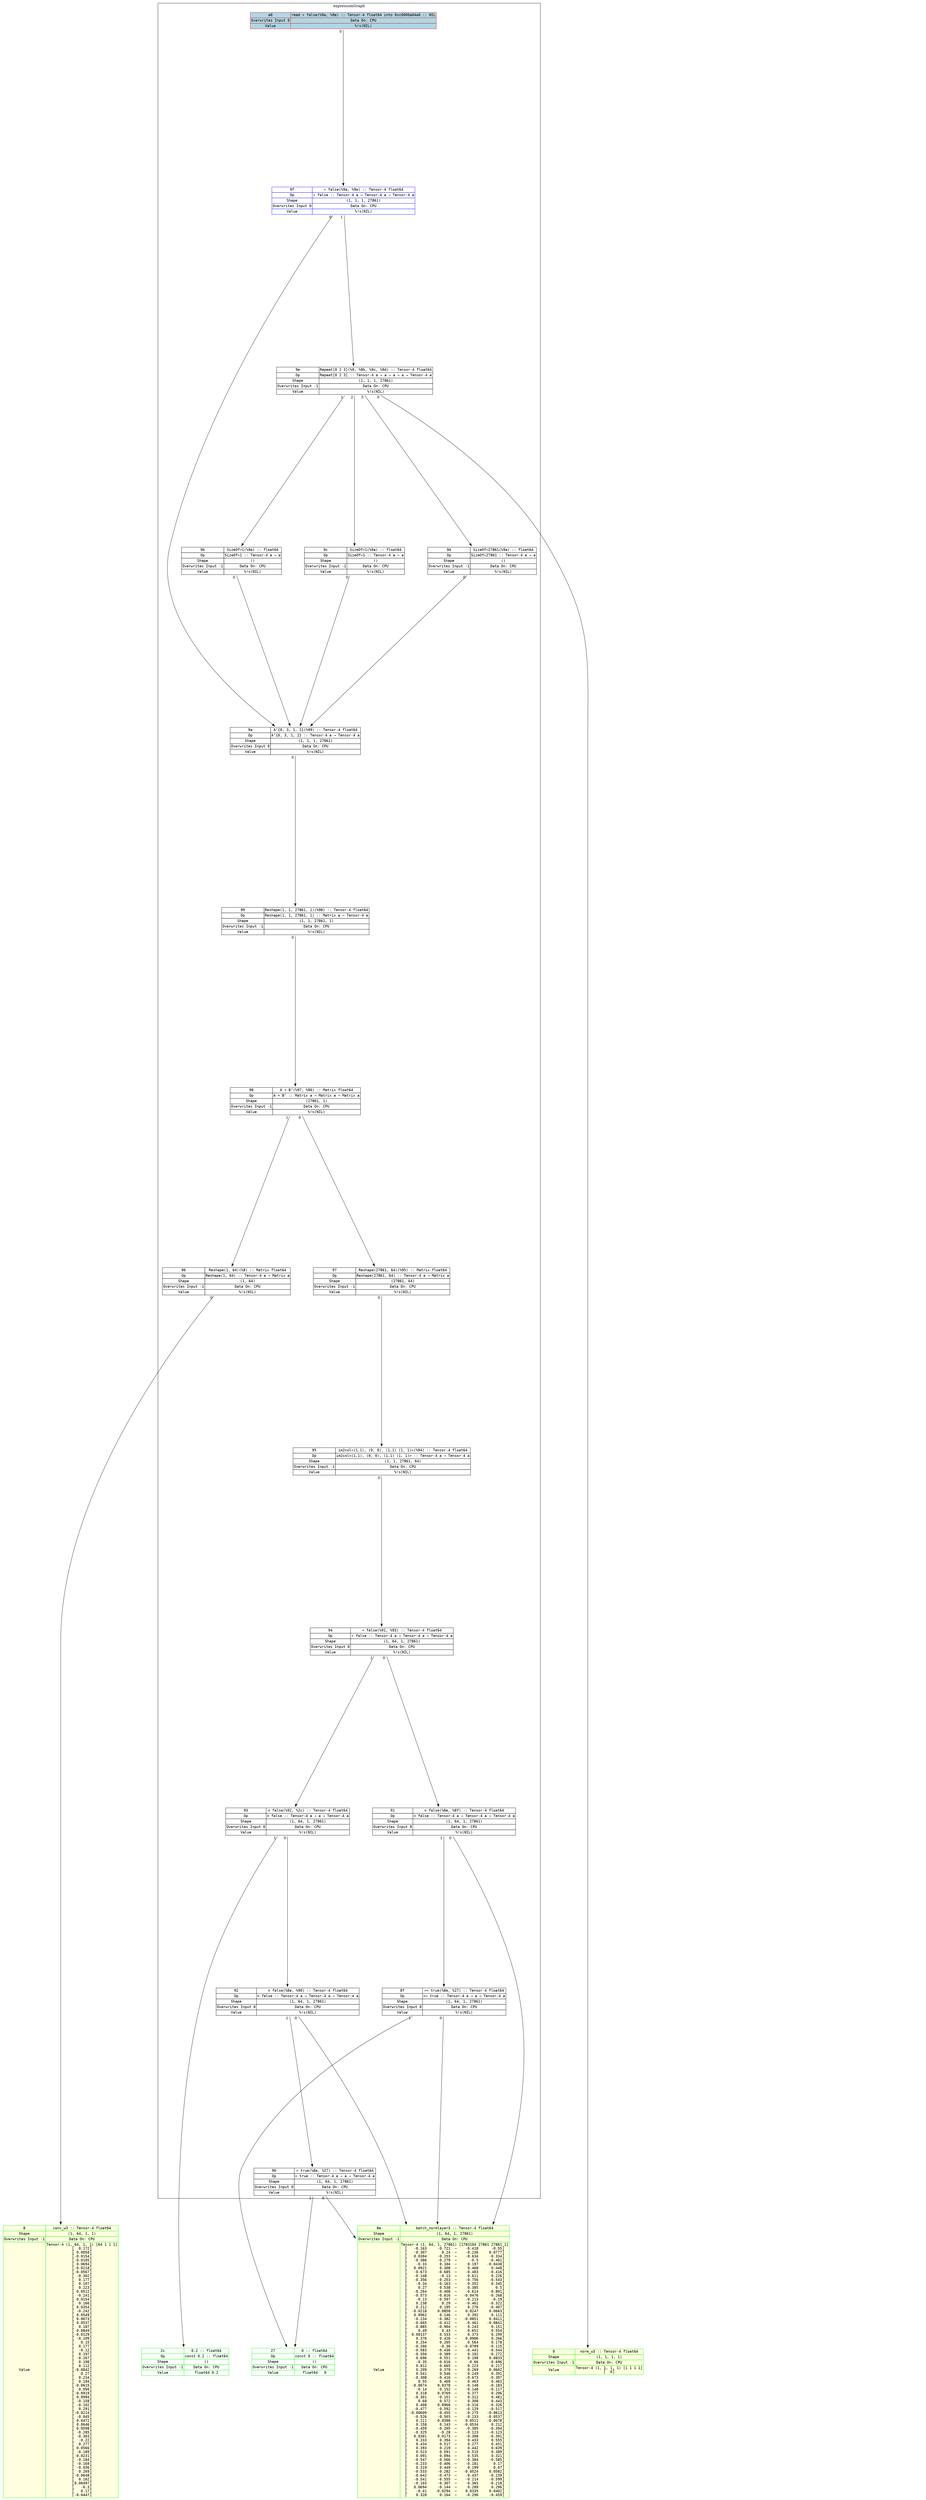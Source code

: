 digraph fullGraph {
	nodesep=1;
	nslimit=3;
	rankdir=TB;
	ranksep="1.5 equally";
	Node_0xc00b7acd20:Node_0xc00b7acd20:anchor->Node_0xc00b7acb60:Node_0xc00b7acb60:anchor[ labelfloat=false, taillabel=" 0 " ];
	Node_0xc00b7acd20:Node_0xc00b7acd20:anchor->Node_0xc000135180:Node_0xc000135180:anchor[ labelfloat=false, taillabel=" 1 " ];
	Node_0xc00b7ace00:Node_0xc00b7ace00:anchor->Node_0xc00b7acb60:Node_0xc00b7acb60:anchor[ labelfloat=false, taillabel=" 0 " ];
	Node_0xc00b7ace00:Node_0xc00b7ace00:anchor->Node_0xc000135180:Node_0xc000135180:anchor[ labelfloat=false, taillabel=" 1 " ];
	Node_0xc00b7acee0:Node_0xc00b7acee0:anchor->Node_0xc00b7acb60:Node_0xc00b7acb60:anchor[ labelfloat=false, taillabel=" 0 " ];
	Node_0xc00b7acee0:Node_0xc00b7acee0:anchor->Node_0xc00b7acd20:Node_0xc00b7acd20:anchor[ labelfloat=false, taillabel=" 1 " ];
	Node_0xc00b7acfc0:Node_0xc00b7acfc0:anchor->Node_0xc00b7acb60:Node_0xc00b7acb60:anchor[ labelfloat=false, taillabel=" 0 " ];
	Node_0xc00b7acfc0:Node_0xc00b7acfc0:anchor->Node_0xc00b7ace00:Node_0xc00b7ace00:anchor[ labelfloat=false, taillabel=" 1 " ];
	Node_0xc00b7ad0a0:Node_0xc00b7ad0a0:anchor->Node_0xc00b7acfc0:Node_0xc00b7acfc0:anchor[ labelfloat=false, taillabel=" 0 " ];
	Node_0xc00b7ad0a0:Node_0xc00b7ad0a0:anchor->Node_0xc0001355e0:Node_0xc0001355e0:anchor[ labelfloat=false, taillabel=" 1 " ];
	Node_0xc00b7ad180:Node_0xc00b7ad180:anchor->Node_0xc00b7acee0:Node_0xc00b7acee0:anchor[ labelfloat=false, taillabel=" 0 " ];
	Node_0xc00b7ad180:Node_0xc00b7ad180:anchor->Node_0xc00b7ad0a0:Node_0xc00b7ad0a0:anchor[ labelfloat=false, taillabel=" 1 " ];
	Node_0xc00b7ad260:Node_0xc00b7ad260:anchor->Node_0xc00b7ad180:Node_0xc00b7ad180:anchor[ labelfloat=false, taillabel=" 0 " ];
	Node_0xc00b7ad340:Node_0xc00b7ad340:anchor->Node_0xc00021a8c0:Node_0xc00021a8c0:anchor[ labelfloat=false, taillabel=" 0 " ];
	Node_0xc00b7ad420:Node_0xc00b7ad420:anchor->Node_0xc00b7ad260:Node_0xc00b7ad260:anchor[ labelfloat=false, taillabel=" 0 " ];
	Node_0xc00b7ad500:Node_0xc00b7ad500:anchor->Node_0xc00b7ad420:Node_0xc00b7ad420:anchor[ labelfloat=false, taillabel=" 0 " ];
	Node_0xc00b7ad500:Node_0xc00b7ad500:anchor->Node_0xc00b7ad340:Node_0xc00b7ad340:anchor[ labelfloat=false, taillabel=" 1 " ];
	Node_0xc00b7ad5e0:Node_0xc00b7ad5e0:anchor->Node_0xc00b7ad500:Node_0xc00b7ad500:anchor[ labelfloat=false, taillabel=" 0 " ];
	Node_0xc00b7ad6c0:Node_0xc00b7ad6c0:anchor->Node_0xc00b7ad5e0:Node_0xc00b7ad5e0:anchor[ labelfloat=false, taillabel=" 0 " ];
	Node_0xc00b7ad7a0:Node_0xc00b7ad7a0:anchor->Node_0xc00b7ad6c0:Node_0xc00b7ad6c0:anchor[ labelfloat=false, taillabel=" 0 " ];
	Node_0xc00b7ad880:Node_0xc00b7ad880:anchor->Node_0xc00b7ad6c0:Node_0xc00b7ad6c0:anchor[ labelfloat=false, taillabel=" 0 " ];
	Node_0xc00b7ad960:Node_0xc00b7ad960:anchor->Node_0xc00b7ad6c0:Node_0xc00b7ad6c0:anchor[ labelfloat=false, taillabel=" 0 " ];
	Node_0xc00b7ada40:Node_0xc00b7ada40:anchor->Node_0xc00021aa80:Node_0xc00021aa80:anchor[ labelfloat=false, taillabel=" 0 " ];
	Node_0xc00b7ada40:Node_0xc00b7ada40:anchor->Node_0xc00b7ad7a0:Node_0xc00b7ad7a0:anchor[ labelfloat=false, taillabel=" 1 " ];
	Node_0xc00b7ada40:Node_0xc00b7ada40:anchor->Node_0xc00b7ad880:Node_0xc00b7ad880:anchor[ labelfloat=false, taillabel=" 2 " ];
	Node_0xc00b7ada40:Node_0xc00b7ada40:anchor->Node_0xc00b7ad960:Node_0xc00b7ad960:anchor[ labelfloat=false, taillabel=" 3 " ];
	Node_0xc00b7adb20:Node_0xc00b7adb20:anchor->Node_0xc00b7ad6c0:Node_0xc00b7ad6c0:anchor[ labelfloat=false, taillabel=" 0 " ];
	Node_0xc00b7adb20:Node_0xc00b7adb20:anchor->Node_0xc00b7ada40:Node_0xc00b7ada40:anchor[ labelfloat=false, taillabel=" 1 " ];
	Node_0xc00b7adc00:Node_0xc00b7adc00:anchor->Node_0xc00b7adb20:Node_0xc00b7adb20:anchor[ labelfloat=false, taillabel=" 0 " ];
	outsideRoot->insideInputs[ constraint=false, style=invis, weight=999 ];
	outsideConsts->insideConsts[ constraint=false, style=invis, weight=999 ];
	outsideRoot->outsideConsts[ constraint=false, style=invis, weight=999 ];
	insideInputs->insideConsts[ constraint=false, style=invis, weight=999 ];
	outsideExprG->insideExprG[ constraint=false, style=invis, weight=999 ];
	outsideConsts->outsideExprG[ constraint=false, style=invis, weight=999 ];
	insideConsts->insideExprG[ constraint=false, style=invis, weight=999 ];
	subgraph cluster_expressionGraph {
	label=expressionGraph;
	Node_0xc00b7acd20 [ fontname=monospace, label=<
<TABLE BORDER="0" CELLBORDER="1" CELLSPACING="0" PORT="anchor" >

<TR><TD>8f</TD><TD>&gt;= true(%8e, %27) :: Tensor-4 float64</TD></TR>
<TR><TD>Op</TD><TD>&gt;= true :: Tensor-4 a → a → Tensor-4 a</TD></TR>
<TR><TD>Shape</TD><TD>(1, 64, 1, 27861)</TD></TR>
<TR><TD>Overwrites Input 0</TD><TD>Data On: CPU</TD></TR>

<TR><TD>Value</TD><TD>%!s(NIL)</TD></TR>


</TABLE>
>, shape=none ];
	Node_0xc00b7ace00 [ fontname=monospace, label=<
<TABLE BORDER="0" CELLBORDER="1" CELLSPACING="0" PORT="anchor" >

<TR><TD>90</TD><TD>&lt; true(%8e, %27) :: Tensor-4 float64</TD></TR>
<TR><TD>Op</TD><TD>&lt; true :: Tensor-4 a → a → Tensor-4 a</TD></TR>
<TR><TD>Shape</TD><TD>(1, 64, 1, 27861)</TD></TR>
<TR><TD>Overwrites Input 0</TD><TD>Data On: CPU</TD></TR>

<TR><TD>Value</TD><TD>%!s(NIL)</TD></TR>


</TABLE>
>, shape=none ];
	Node_0xc00b7acee0 [ fontname=monospace, label=<
<TABLE BORDER="0" CELLBORDER="1" CELLSPACING="0" PORT="anchor" >

<TR><TD>91</TD><TD>⊙ false(%8e, %8f) :: Tensor-4 float64</TD></TR>
<TR><TD>Op</TD><TD>⊙ false :: Tensor-4 a → Tensor-4 a → Tensor-4 a</TD></TR>
<TR><TD>Shape</TD><TD>(1, 64, 1, 27861)</TD></TR>
<TR><TD>Overwrites Input 0</TD><TD>Data On: CPU</TD></TR>

<TR><TD>Value</TD><TD>%!s(NIL)</TD></TR>


</TABLE>
>, shape=none ];
	Node_0xc00b7acfc0 [ fontname=monospace, label=<
<TABLE BORDER="0" CELLBORDER="1" CELLSPACING="0" PORT="anchor" >

<TR><TD>92</TD><TD>⊙ false(%8e, %90) :: Tensor-4 float64</TD></TR>
<TR><TD>Op</TD><TD>⊙ false :: Tensor-4 a → Tensor-4 a → Tensor-4 a</TD></TR>
<TR><TD>Shape</TD><TD>(1, 64, 1, 27861)</TD></TR>
<TR><TD>Overwrites Input 0</TD><TD>Data On: CPU</TD></TR>

<TR><TD>Value</TD><TD>%!s(NIL)</TD></TR>


</TABLE>
>, shape=none ];
	Node_0xc00b7ad0a0 [ fontname=monospace, label=<
<TABLE BORDER="0" CELLBORDER="1" CELLSPACING="0" PORT="anchor" >

<TR><TD>93</TD><TD>⊙ false(%92, %2c) :: Tensor-4 float64</TD></TR>
<TR><TD>Op</TD><TD>⊙ false :: Tensor-4 a → a → Tensor-4 a</TD></TR>
<TR><TD>Shape</TD><TD>(1, 64, 1, 27861)</TD></TR>
<TR><TD>Overwrites Input 0</TD><TD>Data On: CPU</TD></TR>

<TR><TD>Value</TD><TD>%!s(NIL)</TD></TR>


</TABLE>
>, shape=none ];
	Node_0xc00b7ad180 [ fontname=monospace, label=<
<TABLE BORDER="0" CELLBORDER="1" CELLSPACING="0" PORT="anchor" >

<TR><TD>94</TD><TD>+ false(%91, %93) :: Tensor-4 float64</TD></TR>
<TR><TD>Op</TD><TD>+ false :: Tensor-4 a → Tensor-4 a → Tensor-4 a</TD></TR>
<TR><TD>Shape</TD><TD>(1, 64, 1, 27861)</TD></TR>
<TR><TD>Overwrites Input 0</TD><TD>Data On: CPU</TD></TR>

<TR><TD>Value</TD><TD>%!s(NIL)</TD></TR>


</TABLE>
>, shape=none ];
	Node_0xc00b7ad260 [ fontname=monospace, label=<
<TABLE BORDER="0" CELLBORDER="1" CELLSPACING="0" PORT="anchor" >

<TR><TD>95</TD><TD>im2col&lt;(1,1), (0, 0), (1,1) (1, 1)&gt;(%94) :: Tensor-4 float64</TD></TR>
<TR><TD>Op</TD><TD>im2col&lt;(1,1), (0, 0), (1,1) (1, 1)&gt; :: Tensor-4 a → Tensor-4 a</TD></TR>
<TR><TD>Shape</TD><TD>(1, 1, 27861, 64)</TD></TR>
<TR><TD>Overwrites Input -1</TD><TD>Data On: CPU</TD></TR>

<TR><TD>Value</TD><TD>%!s(NIL)</TD></TR>


</TABLE>
>, shape=none ];
	Node_0xc00b7ad340 [ fontname=monospace, label=<
<TABLE BORDER="0" CELLBORDER="1" CELLSPACING="0" PORT="anchor" >

<TR><TD>96</TD><TD>Reshape(1, 64)(%8) :: Matrix float64</TD></TR>
<TR><TD>Op</TD><TD>Reshape(1, 64) :: Tensor-4 a → Matrix a</TD></TR>
<TR><TD>Shape</TD><TD>(1, 64)</TD></TR>
<TR><TD>Overwrites Input -1</TD><TD>Data On: CPU</TD></TR>

<TR><TD>Value</TD><TD>%!s(NIL)</TD></TR>


</TABLE>
>, shape=none ];
	Node_0xc00b7ad420 [ fontname=monospace, label=<
<TABLE BORDER="0" CELLBORDER="1" CELLSPACING="0" PORT="anchor" >

<TR><TD>97</TD><TD>Reshape(27861, 64)(%95) :: Matrix float64</TD></TR>
<TR><TD>Op</TD><TD>Reshape(27861, 64) :: Tensor-4 a → Matrix a</TD></TR>
<TR><TD>Shape</TD><TD>(27861, 64)</TD></TR>
<TR><TD>Overwrites Input -1</TD><TD>Data On: CPU</TD></TR>

<TR><TD>Value</TD><TD>%!s(NIL)</TD></TR>


</TABLE>
>, shape=none ];
	Node_0xc00b7ad500 [ fontname=monospace, label=<
<TABLE BORDER="0" CELLBORDER="1" CELLSPACING="0" PORT="anchor" >

<TR><TD>98</TD><TD>A × Bᵀ(%97, %96) :: Matrix float64</TD></TR>
<TR><TD>Op</TD><TD>A × Bᵀ :: Matrix a → Matrix a → Matrix a</TD></TR>
<TR><TD>Shape</TD><TD>(27861, 1)</TD></TR>
<TR><TD>Overwrites Input -1</TD><TD>Data On: CPU</TD></TR>

<TR><TD>Value</TD><TD>%!s(NIL)</TD></TR>


</TABLE>
>, shape=none ];
	Node_0xc00b7ad5e0 [ fontname=monospace, label=<
<TABLE BORDER="0" CELLBORDER="1" CELLSPACING="0" PORT="anchor" >

<TR><TD>99</TD><TD>Reshape(1, 1, 27861, 1)(%98) :: Tensor-4 float64</TD></TR>
<TR><TD>Op</TD><TD>Reshape(1, 1, 27861, 1) :: Matrix a → Tensor-4 a</TD></TR>
<TR><TD>Shape</TD><TD>(1, 1, 27861, 1)</TD></TR>
<TR><TD>Overwrites Input -1</TD><TD>Data On: CPU</TD></TR>

<TR><TD>Value</TD><TD>%!s(NIL)</TD></TR>


</TABLE>
>, shape=none ];
	Node_0xc00b7ad6c0 [ fontname=monospace, label=<
<TABLE BORDER="0" CELLBORDER="1" CELLSPACING="0" PORT="anchor" >

<TR><TD>9a</TD><TD>Aᵀ{0, 3, 1, 2}(%99) :: Tensor-4 float64</TD></TR>
<TR><TD>Op</TD><TD>Aᵀ{0, 3, 1, 2} :: Tensor-4 a → Tensor-4 a</TD></TR>
<TR><TD>Shape</TD><TD>(1, 1, 1, 27861)</TD></TR>
<TR><TD>Overwrites Input 0</TD><TD>Data On: CPU</TD></TR>

<TR><TD>Value</TD><TD>%!s(NIL)</TD></TR>


</TABLE>
>, shape=none ];
	Node_0xc00b7ad7a0 [ fontname=monospace, label=<
<TABLE BORDER="0" CELLBORDER="1" CELLSPACING="0" PORT="anchor" >

<TR><TD>9b</TD><TD>SizeOf=1(%9a) :: float64</TD></TR>
<TR><TD>Op</TD><TD>SizeOf=1 :: Tensor-4 a → a</TD></TR>
<TR><TD>Shape</TD><TD>()</TD></TR>
<TR><TD>Overwrites Input -1</TD><TD>Data On: CPU</TD></TR>

<TR><TD>Value</TD><TD>%!s(NIL)</TD></TR>


</TABLE>
>, shape=none ];
	Node_0xc00b7ad880 [ fontname=monospace, label=<
<TABLE BORDER="0" CELLBORDER="1" CELLSPACING="0" PORT="anchor" >

<TR><TD>9c</TD><TD>SizeOf=1(%9a) :: float64</TD></TR>
<TR><TD>Op</TD><TD>SizeOf=1 :: Tensor-4 a → a</TD></TR>
<TR><TD>Shape</TD><TD>()</TD></TR>
<TR><TD>Overwrites Input -1</TD><TD>Data On: CPU</TD></TR>

<TR><TD>Value</TD><TD>%!s(NIL)</TD></TR>


</TABLE>
>, shape=none ];
	Node_0xc00b7ad960 [ fontname=monospace, label=<
<TABLE BORDER="0" CELLBORDER="1" CELLSPACING="0" PORT="anchor" >

<TR><TD>9d</TD><TD>SizeOf=27861(%9a) :: float64</TD></TR>
<TR><TD>Op</TD><TD>SizeOf=27861 :: Tensor-4 a → a</TD></TR>
<TR><TD>Shape</TD><TD>()</TD></TR>
<TR><TD>Overwrites Input -1</TD><TD>Data On: CPU</TD></TR>

<TR><TD>Value</TD><TD>%!s(NIL)</TD></TR>


</TABLE>
>, shape=none ];
	Node_0xc00b7ada40 [ fontname=monospace, label=<
<TABLE BORDER="0" CELLBORDER="1" CELLSPACING="0" PORT="anchor" >

<TR><TD>9e</TD><TD>Repeat[0 2 3](%9, %9b, %9c, %9d) :: Tensor-4 float64</TD></TR>
<TR><TD>Op</TD><TD>Repeat[0 2 3] :: Tensor-4 a → a → a → a → Tensor-4 a</TD></TR>
<TR><TD>Shape</TD><TD>(1, 1, 1, 27861)</TD></TR>
<TR><TD>Overwrites Input -1</TD><TD>Data On: CPU</TD></TR>

<TR><TD>Value</TD><TD>%!s(NIL)</TD></TR>


</TABLE>
>, shape=none ];
	Node_0xc00b7adb20 [ fontname=monospace, label=<
<TABLE BORDER="0" CELLBORDER="1" CELLSPACING="0" PORT="anchor"  COLOR="#0000FF;" >

<TR><TD>9f</TD><TD>+ false(%9a, %9e) :: Tensor-4 float64</TD></TR>
<TR><TD>Op</TD><TD>+ false :: Tensor-4 a → Tensor-4 a → Tensor-4 a</TD></TR>
<TR><TD>Shape</TD><TD>(1, 1, 1, 27861)</TD></TR>
<TR><TD>Overwrites Input 0</TD><TD>Data On: CPU</TD></TR>

<TR><TD>Value</TD><TD>%!s(NIL)</TD></TR>


</TABLE>
>, shape=none ];
	Node_0xc00b7adc00 [ fontname=monospace, label=<
<TABLE BORDER="0" CELLBORDER="1" CELLSPACING="0" PORT="anchor"  COLOR="#FF0000;"  BGCOLOR="lightblue">

<TR><TD>a0</TD><TD>read + false(%9a, %9e) :: Tensor-4 float64 into 0xc0000a04a0 :: NIL</TD></TR>


<TR><TD>Overwrites Input 0</TD><TD>Data On: CPU</TD></TR>

<TR><TD>Value</TD><TD>%!s(NIL)</TD></TR>


</TABLE>
>, shape=none ];
	insideExprG [ style=invis ];

}
;
	subgraph inputConsts {
	rank=max;
	subgraph cluster_constants {
	label=constants;
	Node_0xc000135180 [ fontname=monospace, label=<
<TABLE BORDER="0" CELLBORDER="1" CELLSPACING="0" PORT="anchor"  COLOR="#00FF00;">

<TR><TD>27</TD><TD>0 :: float64</TD></TR>
<TR><TD>Op</TD><TD>const 0 :: float64</TD></TR>
<TR><TD>Shape</TD><TD>()</TD></TR>
<TR><TD>Overwrites Input -1</TD><TD>Data On: CPU</TD></TR>

<TR><TD>Value</TD><TD>float64   0</TD></TR>


</TABLE>
>, shape=none ];
	Node_0xc0001355e0 [ fontname=monospace, label=<
<TABLE BORDER="0" CELLBORDER="1" CELLSPACING="0" PORT="anchor"  COLOR="#00FF00;">

<TR><TD>2c</TD><TD>0.2 :: float64</TD></TR>
<TR><TD>Op</TD><TD>const 0.2 :: float64</TD></TR>
<TR><TD>Shape</TD><TD>()</TD></TR>
<TR><TD>Overwrites Input -1</TD><TD>Data On: CPU</TD></TR>

<TR><TD>Value</TD><TD>float64 0.2</TD></TR>


</TABLE>
>, shape=none ];
	insideConsts [ style=invis ];

}
;
	subgraph cluster_inputs {
	label=inputs;
	Node_0xc00021a8c0 [ fontname=monospace, label=<
<TABLE BORDER="0" CELLBORDER="1" CELLSPACING="0" PORT="anchor"  COLOR="#00FF00;" BGCOLOR="lightyellow">

<TR><TD>8</TD><TD>conv_w3 :: Tensor-4 float64</TD></TR>

<TR><TD>Shape</TD><TD>(1, 64, 1, 1)</TD></TR>
<TR><TD>Overwrites Input -1</TD><TD>Data On: CPU</TD></TR>

<TR><TD>Value</TD><TD>Tensor-4 (1, 64, 1, 1) [64 1 1 1]<BR />⎡  0.172⎤<BR />⎡ 0.0058⎤<BR />⎡-0.0154⎤<BR />⎡-0.0105⎤<BR />⎡ 0.0694⎤<BR />⎡-0.0218⎤<BR />⎡-0.0567⎤<BR />⎡ -0.302⎤<BR />⎡  0.177⎤<BR />⎡  0.107⎤<BR />⎡  0.223⎤<BR />⎡ 0.0512⎤<BR />⎡ -0.241⎤<BR />⎡ 0.0154⎤<BR />⎡  0.166⎤<BR />⎡ 0.0354⎤<BR />⎡ -0.242⎤<BR />⎡ 0.0549⎤<BR />⎡ 0.0673⎤<BR />⎡ 0.0537⎤<BR />⎡  0.187⎤<BR />⎡ 0.0849⎤<BR />⎡-0.0129⎤<BR />⎡ -0.109⎤<BR />⎡   0.15⎤<BR />⎡  0.177⎤<BR />⎡  -0.12⎤<BR />⎡  0.197⎤<BR />⎡ -0.267⎤<BR />⎡  0.198⎤<BR />⎡  0.112⎤<BR />⎡-0.0842⎤<BR />⎡   0.27⎤<BR />⎡  0.234⎤<BR />⎡  0.194⎤<BR />⎡-0.0615⎤<BR />⎡  0.056⎤<BR />⎡-0.0919⎤<BR />⎡ 0.0994⎤<BR />⎡ -0.158⎤<BR />⎡ -0.102⎤<BR />⎡  0.291⎤<BR />⎡-0.0214⎤<BR />⎡ -0.045⎤<BR />⎡ 0.0472⎤<BR />⎡ 0.0646⎤<BR />⎡ 0.0598⎤<BR />⎡ -0.285⎤<BR />⎡ -0.303⎤<BR />⎡  -0.22⎤<BR />⎡  0.277⎤<BR />⎡ 0.0566⎤<BR />⎡ -0.189⎤<BR />⎡-0.0231⎤<BR />⎡ -0.184⎤<BR />⎡ -0.169⎤<BR />⎡ -0.036⎤<BR />⎡  0.269⎤<BR />⎡-0.0648⎤<BR />⎡  0.102⎤<BR />⎡0.00497⎤<BR />⎡   -0.3⎤<BR />⎡   0.17⎤<BR />⎡-0.0447⎤<BR /></TD></TR>


</TABLE>
>, shape=none ];
	Node_0xc00021aa80 [ fontname=monospace, label=<
<TABLE BORDER="0" CELLBORDER="1" CELLSPACING="0" PORT="anchor"  COLOR="#00FF00;" BGCOLOR="lightyellow">

<TR><TD>9</TD><TD>norm_w3 :: Tensor-4 float64</TD></TR>

<TR><TD>Shape</TD><TD>(1, 1, 1, 1)</TD></TR>
<TR><TD>Overwrites Input -1</TD><TD>Data On: CPU</TD></TR>

<TR><TD>Value</TD><TD>Tensor-4 (1, 1, 1, 1) [1 1 1 1]<BR />⎡  0⎤<BR /></TD></TR>


</TABLE>
>, shape=none ];
	Node_0xc00b7acb60 [ fontname=monospace, label=<
<TABLE BORDER="0" CELLBORDER="1" CELLSPACING="0" PORT="anchor"  COLOR="#00FF00;" BGCOLOR="lightyellow">

<TR><TD>8e</TD><TD>batch_normlayer3 :: Tensor-4 float64</TD></TR>

<TR><TD>Shape</TD><TD>(1, 64, 1, 27861)</TD></TR>
<TR><TD>Overwrites Input -1</TD><TD>Data On: CPU</TD></TR>

<TR><TD>Value</TD><TD>Tensor-4 (1, 64, 1, 27861) [1783104 27861 27861 1]<BR />⎡   -0.163     -0.721  ⋯    -0.418      -0.55⎤<BR />⎡   -0.307       0.24  ⋯    -0.236     0.0777⎤<BR />⎡   0.0304     -0.253  ⋯    -0.634     -0.334⎤<BR />⎡   -0.386     -0.279  ⋯      -0.5     -0.401⎤<BR />⎡    -0.33      0.104  ⋯     0.197    -0.0438⎤<BR />⎡   0.0921      0.308  ⋯     0.468      0.448⎤<BR />⎡   -0.673     -0.685  ⋯    -0.483     -0.416⎤<BR />⎡   -0.148      -0.13  ⋯     0.611      0.226⎤<BR />⎡   -0.356     -0.253  ⋯    -0.756     -0.543⎤<BR />⎡    -0.34     -0.163  ⋯     0.352      0.345⎤<BR />⎡     0.27      0.538  ⋯     0.385        0.5⎤<BR />⎡   -0.264     -0.408  ⋯    -0.614     -0.801⎤<BR />⎡   -0.573     -0.816  ⋯   -0.0476     -0.268⎤<BR />⎡    -0.13     -0.597  ⋯    -0.213      -0.19⎤<BR />⎡    0.238       0.29  ⋯    -0.461     -0.322⎤<BR />⎡    0.212      0.195  ⋯     0.276     -0.407⎤<BR />⎡  -0.0218     0.0858  ⋯    0.0247     0.0663⎤<BR />⎡   0.0962      0.146  ⋯     0.392      0.111⎤<BR />⎡   -0.234     -0.382  ⋯   -0.0851     0.0411⎤<BR />⎡   -0.665     -0.412  ⋯    -0.461    -0.0841⎤<BR />⎡   -0.885     -0.904  ⋯     0.243      0.151⎤<BR />⎡     0.49       0.43  ⋯     0.651      0.554⎤<BR />⎡  0.00137      0.533  ⋯     0.373      0.299⎤<BR />⎡    0.376      0.426  ⋯    0.0986      0.266⎤<BR />⎡    0.254      0.205  ⋯     0.564      0.178⎤<BR />⎡   -0.266      -0.36  ⋯   -0.0789     -0.115⎤<BR />⎡   -0.583     -0.436  ⋯    -0.441     -0.544⎤<BR />⎡   -0.356     -0.389  ⋯     0.102     -0.272⎤<BR />⎡    0.696      0.551  ⋯     0.198     0.0833⎤<BR />⎡    -0.35     -0.616  ⋯     -0.66     -0.696⎤<BR />⎡    0.812      0.665  ⋯     0.223      0.217⎤<BR />⎡    0.209      0.379  ⋯     0.269     0.0602⎤<BR />⎡    0.541      0.546  ⋯     0.249      0.391⎤<BR />⎡   -0.308     -0.416  ⋯    -0.673     -0.397⎤<BR />⎡     0.55      0.468  ⋯     0.463      0.463⎤<BR />⎡  -0.0074     0.0378  ⋯    -0.148     -0.183⎤<BR />⎡    -0.14     -0.152  ⋯    -0.148     -0.117⎤<BR />⎡    0.318     0.0769  ⋯     0.377      0.206⎤<BR />⎡   -0.301     -0.151  ⋯     0.312      0.481⎤<BR />⎡     0.68      0.572  ⋯     0.308      0.443⎤<BR />⎡    0.408     0.0968  ⋯    -0.316     -0.326⎤<BR />⎡   -0.477     -0.592  ⋯    -0.129     -0.517⎤<BR />⎡ -0.00609     -0.455  ⋯    -0.275    -0.0613⎤<BR />⎡   -0.526     -0.503  ⋯    -0.133    -0.0537⎤<BR />⎡    0.211     0.0398  ⋯    0.0511    -0.0678⎤<BR />⎡    0.158      0.143  ⋯   -0.0534      0.212⎤<BR />⎡   -0.459     -0.205  ⋯    -0.305     -0.394⎤<BR />⎡   -0.325      -0.28  ⋯    -0.123     -0.123⎤<BR />⎡   0.0301     0.0173  ⋯    -0.308     -0.391⎤<BR />⎡    0.333      0.394  ⋯     0.433      0.555⎤<BR />⎡    0.434      0.517  ⋯     0.277      0.451⎤<BR />⎡    0.393      0.219  ⋯     0.442      0.639⎤<BR />⎡    0.523      0.591  ⋯     0.515      0.389⎤<BR />⎡    0.091      0.094  ⋯     0.535      0.321⎤<BR />⎡   -0.547     -0.566  ⋯    -0.384     -0.585⎤<BR />⎡   -0.233     -0.406  ⋯    -0.181       0.17⎤<BR />⎡    0.319      0.449  ⋯     0.199       0.07⎤<BR />⎡   -0.533     -0.282  ⋯   -0.0524     0.0582⎤<BR />⎡   -0.642     -0.473  ⋯    -0.437     -0.239⎤<BR />⎡   -0.541     -0.555  ⋯    -0.214     -0.599⎤<BR />⎡   -0.103     -0.307  ⋯    -0.365     -0.218⎤<BR />⎡   0.0694     -0.144  ⋯     0.289      0.296⎤<BR />⎡    -0.41    -0.0294  ⋯    0.0335     0.0402⎤<BR />⎡    0.328      0.164  ⋯    -0.296     -0.459⎤<BR /></TD></TR>


</TABLE>
>, shape=none ];
	insideInputs [ style=invis ];

}
;

}
;
	subgraph outsides {
	outsideConsts [ style=invis ];
	outsideExprG [ style=invis ];
	outsideRoot [ style=invis ];

}
;

}
